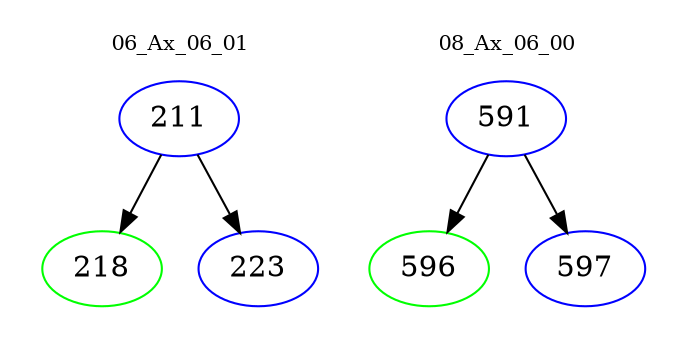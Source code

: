 digraph{
subgraph cluster_0 {
color = white
label = "06_Ax_06_01";
fontsize=10;
T0_211 [label="211", color="blue"]
T0_211 -> T0_218 [color="black"]
T0_218 [label="218", color="green"]
T0_211 -> T0_223 [color="black"]
T0_223 [label="223", color="blue"]
}
subgraph cluster_1 {
color = white
label = "08_Ax_06_00";
fontsize=10;
T1_591 [label="591", color="blue"]
T1_591 -> T1_596 [color="black"]
T1_596 [label="596", color="green"]
T1_591 -> T1_597 [color="black"]
T1_597 [label="597", color="blue"]
}
}
